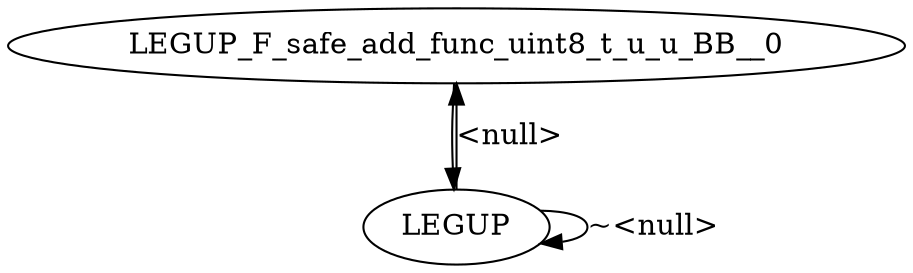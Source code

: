 digraph {
Node0x2b6bbc0[label="LEGUP_F_safe_add_func_uint8_t_u_u_BB__0"];
Node0x2ba2240[label="LEGUP"];
Node0x2ba2240 -> Node0x2b6bbc0[label="<null>"];
Node0x2ba2240 -> Node0x2ba2240[label="~<null>"];
Node0x2b6bbc0 -> Node0x2ba2240;
}
